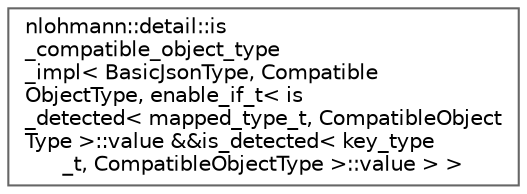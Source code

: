 digraph "Graphical Class Hierarchy"
{
 // LATEX_PDF_SIZE
  bgcolor="transparent";
  edge [fontname=Helvetica,fontsize=10,labelfontname=Helvetica,labelfontsize=10];
  node [fontname=Helvetica,fontsize=10,shape=box,height=0.2,width=0.4];
  rankdir="LR";
  Node0 [id="Node000000",label="nlohmann::detail::is\l_compatible_object_type\l_impl\< BasicJsonType, Compatible\lObjectType, enable_if_t\< is\l_detected\< mapped_type_t, CompatibleObject\lType \>::value &&is_detected\< key_type\l_t, CompatibleObjectType \>::value \> \>",height=0.2,width=0.4,color="grey40", fillcolor="white", style="filled",URL="$structnlohmann_1_1detail_1_1is__compatible__object__type__impl_3_01BasicJsonType_00_01Compatible1dd1bd23ba0e4ce33237aa702f8058a9.html",tooltip=" "];
}

